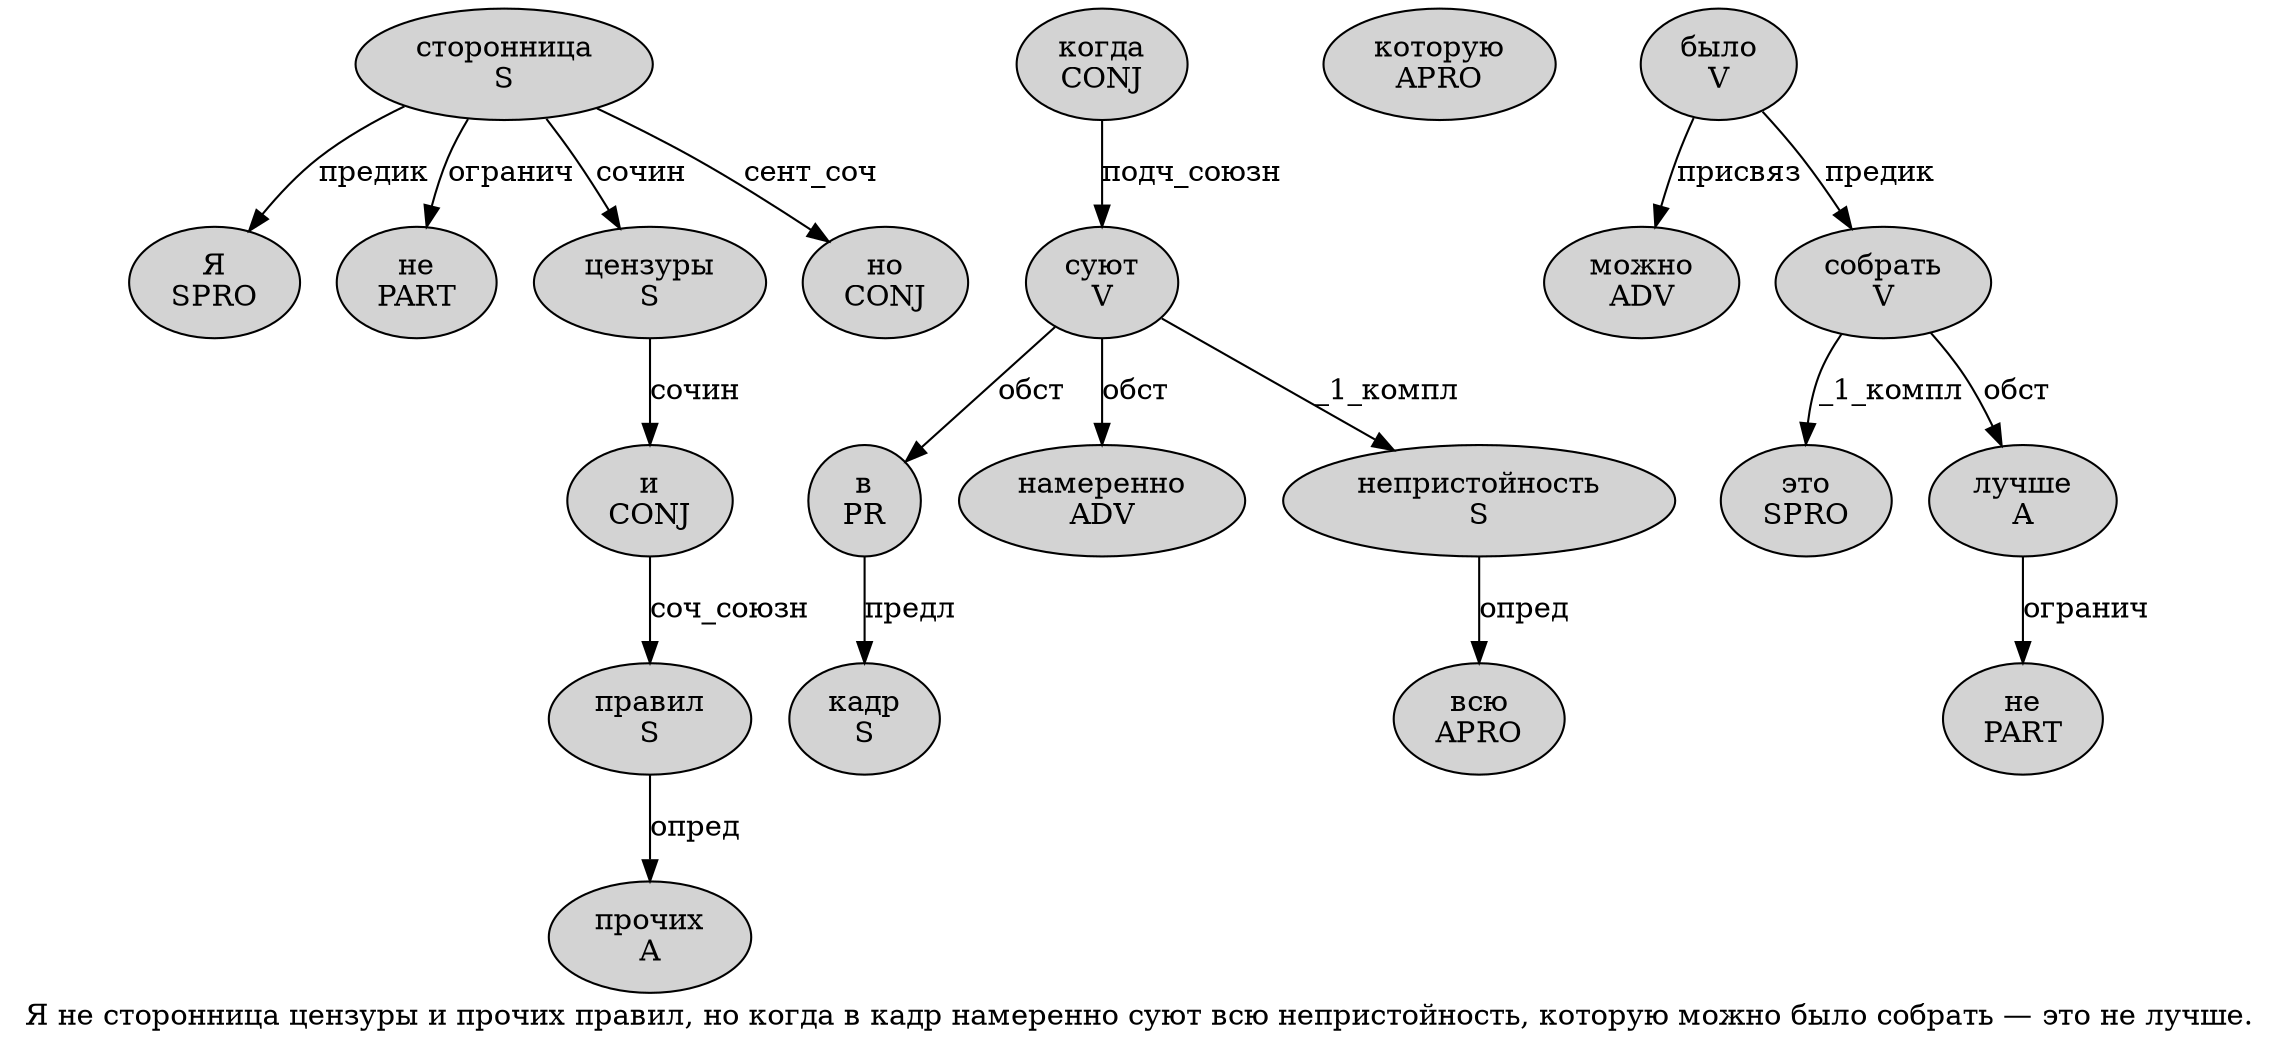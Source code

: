 digraph SENTENCE_3983 {
	graph [label="Я не сторонница цензуры и прочих правил, но когда в кадр намеренно суют всю непристойность, которую можно было собрать — это не лучше."]
	node [style=filled]
		0 [label="Я
SPRO" color="" fillcolor=lightgray penwidth=1 shape=ellipse]
		1 [label="не
PART" color="" fillcolor=lightgray penwidth=1 shape=ellipse]
		2 [label="сторонница
S" color="" fillcolor=lightgray penwidth=1 shape=ellipse]
		3 [label="цензуры
S" color="" fillcolor=lightgray penwidth=1 shape=ellipse]
		4 [label="и
CONJ" color="" fillcolor=lightgray penwidth=1 shape=ellipse]
		5 [label="прочих
A" color="" fillcolor=lightgray penwidth=1 shape=ellipse]
		6 [label="правил
S" color="" fillcolor=lightgray penwidth=1 shape=ellipse]
		8 [label="но
CONJ" color="" fillcolor=lightgray penwidth=1 shape=ellipse]
		9 [label="когда
CONJ" color="" fillcolor=lightgray penwidth=1 shape=ellipse]
		10 [label="в
PR" color="" fillcolor=lightgray penwidth=1 shape=ellipse]
		11 [label="кадр
S" color="" fillcolor=lightgray penwidth=1 shape=ellipse]
		12 [label="намеренно
ADV" color="" fillcolor=lightgray penwidth=1 shape=ellipse]
		13 [label="суют
V" color="" fillcolor=lightgray penwidth=1 shape=ellipse]
		14 [label="всю
APRO" color="" fillcolor=lightgray penwidth=1 shape=ellipse]
		15 [label="непристойность
S" color="" fillcolor=lightgray penwidth=1 shape=ellipse]
		17 [label="которую
APRO" color="" fillcolor=lightgray penwidth=1 shape=ellipse]
		18 [label="можно
ADV" color="" fillcolor=lightgray penwidth=1 shape=ellipse]
		19 [label="было
V" color="" fillcolor=lightgray penwidth=1 shape=ellipse]
		20 [label="собрать
V" color="" fillcolor=lightgray penwidth=1 shape=ellipse]
		22 [label="это
SPRO" color="" fillcolor=lightgray penwidth=1 shape=ellipse]
		23 [label="не
PART" color="" fillcolor=lightgray penwidth=1 shape=ellipse]
		24 [label="лучше
A" color="" fillcolor=lightgray penwidth=1 shape=ellipse]
			6 -> 5 [label="опред"]
			3 -> 4 [label="сочин"]
			19 -> 18 [label="присвяз"]
			19 -> 20 [label="предик"]
			15 -> 14 [label="опред"]
			10 -> 11 [label="предл"]
			4 -> 6 [label="соч_союзн"]
			24 -> 23 [label="огранич"]
			2 -> 0 [label="предик"]
			2 -> 1 [label="огранич"]
			2 -> 3 [label="сочин"]
			2 -> 8 [label="сент_соч"]
			13 -> 10 [label="обст"]
			13 -> 12 [label="обст"]
			13 -> 15 [label="_1_компл"]
			20 -> 22 [label="_1_компл"]
			20 -> 24 [label="обст"]
			9 -> 13 [label="подч_союзн"]
}